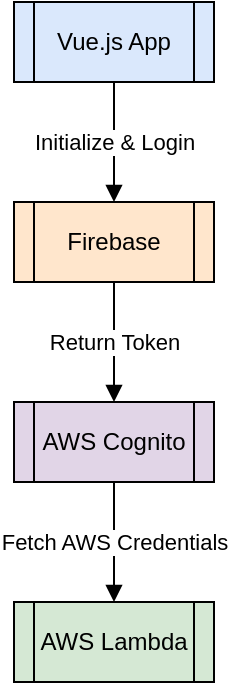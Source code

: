 <mxfile version="14.6.13" type="device">
    <diagram id="SequenceDiagram" name="Page-1">
        <mxGraphModel dx="1082" dy="610" grid="1" gridSize="10" guides="1" tooltips="1" connect="1" arrows="1" fold="1" page="1" pageScale="1" pageWidth="827" pageHeight="1169" math="0" shadow="0">
            <root>
                <mxCell id="0"/>
                <mxCell id="1" parent="0"/>
                <mxCell id="2" value="Vue.js App" style="shape=process;whiteSpace=wrap;html=1;fillColor=#DAE8FC;" vertex="1" parent="1">
                    <mxGeometry x="180" y="50" width="100" height="40" as="geometry"/>
                </mxCell>
                <mxCell id="3" value="Firebase" style="shape=process;whiteSpace=wrap;html=1;fillColor=#FFE6CC;" vertex="1" parent="1">
                    <mxGeometry x="180" y="150" width="100" height="40" as="geometry"/>
                </mxCell>
                <mxCell id="4" value="AWS Cognito" style="shape=process;whiteSpace=wrap;html=1;fillColor=#E1D5E7;" vertex="1" parent="1">
                    <mxGeometry x="180" y="250" width="100" height="40" as="geometry"/>
                </mxCell>
                <mxCell id="5" value="AWS Lambda" style="shape=process;whiteSpace=wrap;html=1;fillColor=#D5E8D4;" vertex="1" parent="1">
                    <mxGeometry x="180" y="350" width="100" height="40" as="geometry"/>
                </mxCell>
                <mxCell id="6" value="Initialize &amp; Login" style="edgeStyle=orthogonalEdgeStyle;endArrow=block;endFill=1;html=1;" edge="1" parent="1" source="2" target="3">
                    <mxGeometry relative="1" as="geometry"/>
                </mxCell>
                <mxCell id="7" value="Return Token" style="edgeStyle=orthogonalEdgeStyle;endArrow=block;endFill=1;html=1;" edge="1" parent="1" source="3" target="4">
                    <mxGeometry relative="1" as="geometry"/>
                </mxCell>
                <mxCell id="8" value="Fetch AWS Credentials" style="edgeStyle=orthogonalEdgeStyle;endArrow=block;endFill=1;html=1;" edge="1" parent="1" source="4" target="5">
                    <mxGeometry relative="1" as="geometry"/>
                </mxCell>
                <mxCell id="9" value="Invoke Function" style="edgeStyle=orthogonalEdgeStyle;endArrow=block;endFill=1;html=1;" edge="1" parent="1" source="5">
                    <mxGeometry relative="1" as="geometry"/>
                </mxCell>
            </root>
        </mxGraphModel>
    </diagram>
</mxfile>
